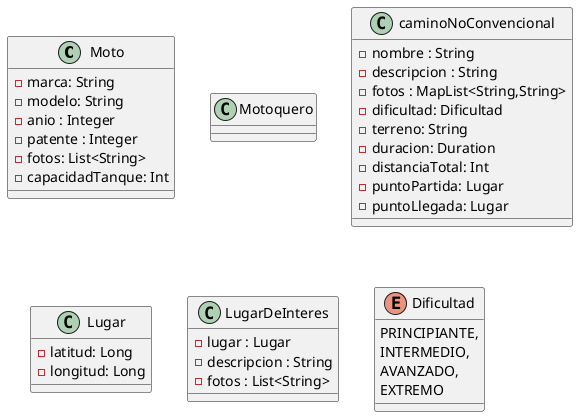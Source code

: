@startuml mototrack

class Moto{
    - marca: String
    - modelo: String
    - anio : Integer 
    - patente : Integer    
    - fotos: List<String>
    - capacidadTanque: Int
}

class Motoquero

class caminoNoConvencional{
    - nombre : String
    - descripcion : String
    - fotos : MapList<String,String>
    - dificultad: Dificultad
    - terreno: String
    - duracion: Duration
    - distanciaTotal: Int
    - puntoPartida: Lugar
    - puntoLlegada: Lugar
}

class Lugar{
    - latitud: Long
    - longitud: Long

}

class LugarDeInteres{
    - lugar : Lugar
    - descripcion : String
    - fotos : List<String>
}

enum Dificultad{
    PRINCIPIANTE,
    INTERMEDIO,
    AVANZADO,
    EXTREMO
}
@enduml